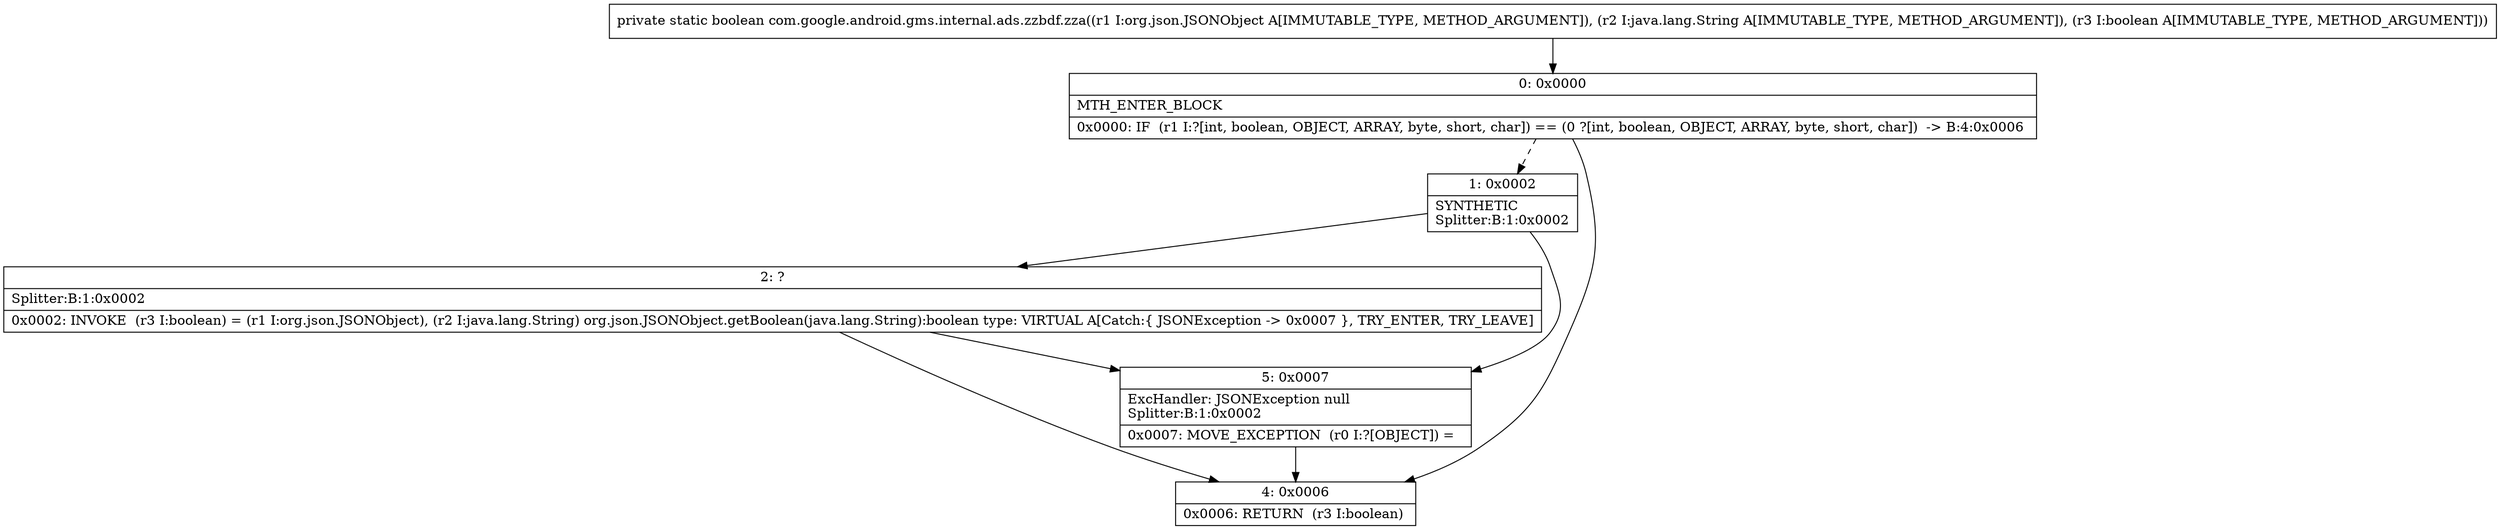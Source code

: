 digraph "CFG forcom.google.android.gms.internal.ads.zzbdf.zza(Lorg\/json\/JSONObject;Ljava\/lang\/String;Z)Z" {
Node_0 [shape=record,label="{0\:\ 0x0000|MTH_ENTER_BLOCK\l|0x0000: IF  (r1 I:?[int, boolean, OBJECT, ARRAY, byte, short, char]) == (0 ?[int, boolean, OBJECT, ARRAY, byte, short, char])  \-\> B:4:0x0006 \l}"];
Node_1 [shape=record,label="{1\:\ 0x0002|SYNTHETIC\lSplitter:B:1:0x0002\l}"];
Node_2 [shape=record,label="{2\:\ ?|Splitter:B:1:0x0002\l|0x0002: INVOKE  (r3 I:boolean) = (r1 I:org.json.JSONObject), (r2 I:java.lang.String) org.json.JSONObject.getBoolean(java.lang.String):boolean type: VIRTUAL A[Catch:\{ JSONException \-\> 0x0007 \}, TRY_ENTER, TRY_LEAVE]\l}"];
Node_4 [shape=record,label="{4\:\ 0x0006|0x0006: RETURN  (r3 I:boolean) \l}"];
Node_5 [shape=record,label="{5\:\ 0x0007|ExcHandler: JSONException null\lSplitter:B:1:0x0002\l|0x0007: MOVE_EXCEPTION  (r0 I:?[OBJECT]) =  \l}"];
MethodNode[shape=record,label="{private static boolean com.google.android.gms.internal.ads.zzbdf.zza((r1 I:org.json.JSONObject A[IMMUTABLE_TYPE, METHOD_ARGUMENT]), (r2 I:java.lang.String A[IMMUTABLE_TYPE, METHOD_ARGUMENT]), (r3 I:boolean A[IMMUTABLE_TYPE, METHOD_ARGUMENT])) }"];
MethodNode -> Node_0;
Node_0 -> Node_1[style=dashed];
Node_0 -> Node_4;
Node_1 -> Node_2;
Node_1 -> Node_5;
Node_2 -> Node_5;
Node_2 -> Node_4;
Node_5 -> Node_4;
}


